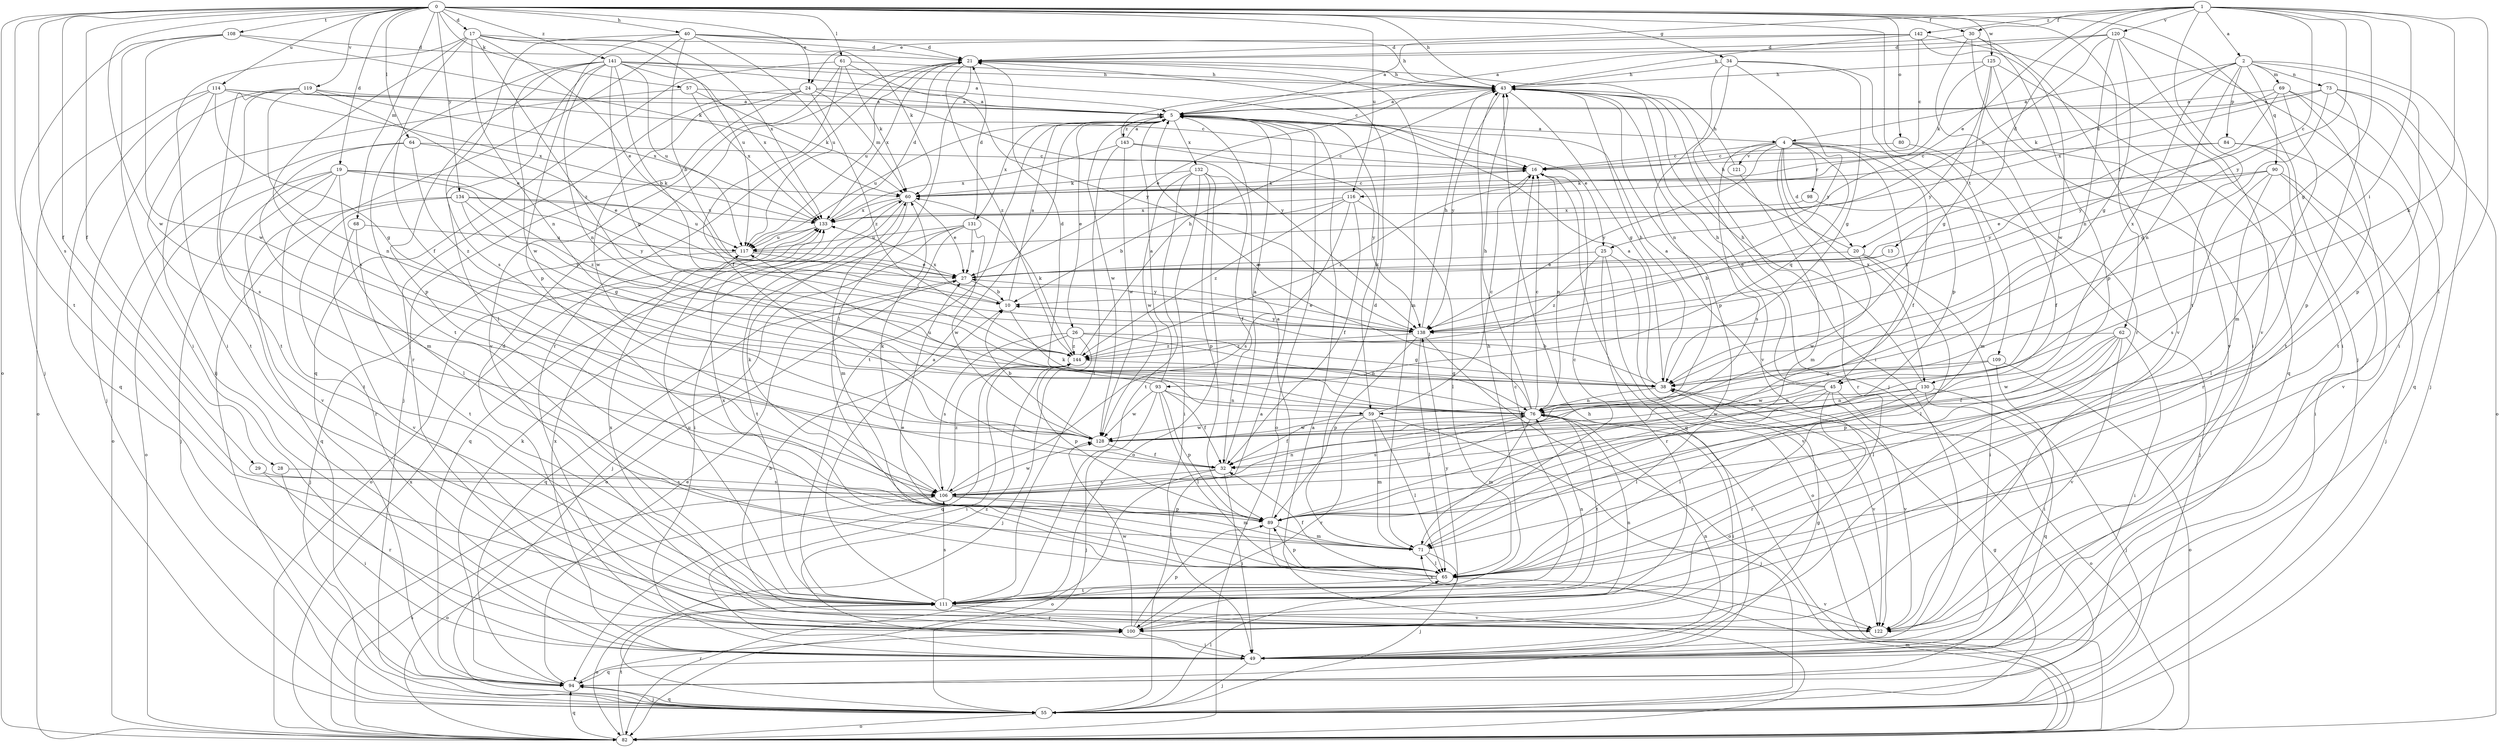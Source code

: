 strict digraph  {
0;
1;
2;
4;
5;
10;
13;
16;
17;
19;
20;
21;
24;
25;
26;
27;
28;
29;
30;
32;
34;
38;
40;
43;
45;
49;
55;
57;
59;
60;
61;
62;
64;
65;
68;
69;
71;
73;
76;
80;
82;
84;
89;
90;
93;
94;
98;
100;
106;
108;
109;
111;
114;
116;
117;
119;
120;
121;
122;
125;
128;
130;
131;
132;
133;
134;
138;
141;
142;
143;
144;
0 -> 17  [label=d];
0 -> 19  [label=d];
0 -> 24  [label=e];
0 -> 28  [label=f];
0 -> 29  [label=f];
0 -> 30  [label=f];
0 -> 34  [label=g];
0 -> 40  [label=h];
0 -> 43  [label=h];
0 -> 55  [label=j];
0 -> 57  [label=k];
0 -> 61  [label=l];
0 -> 62  [label=l];
0 -> 64  [label=l];
0 -> 68  [label=m];
0 -> 80  [label=o];
0 -> 82  [label=o];
0 -> 106  [label=s];
0 -> 108  [label=t];
0 -> 109  [label=t];
0 -> 111  [label=t];
0 -> 114  [label=u];
0 -> 116  [label=u];
0 -> 119  [label=v];
0 -> 125  [label=w];
0 -> 128  [label=w];
0 -> 134  [label=y];
0 -> 141  [label=z];
1 -> 2  [label=a];
1 -> 13  [label=c];
1 -> 20  [label=d];
1 -> 24  [label=e];
1 -> 25  [label=e];
1 -> 30  [label=f];
1 -> 38  [label=g];
1 -> 45  [label=i];
1 -> 59  [label=k];
1 -> 65  [label=l];
1 -> 111  [label=t];
1 -> 120  [label=v];
1 -> 138  [label=y];
1 -> 142  [label=z];
2 -> 4  [label=a];
2 -> 55  [label=j];
2 -> 69  [label=m];
2 -> 73  [label=n];
2 -> 76  [label=n];
2 -> 84  [label=p];
2 -> 89  [label=p];
2 -> 90  [label=q];
2 -> 116  [label=u];
2 -> 130  [label=x];
4 -> 16  [label=c];
4 -> 20  [label=d];
4 -> 32  [label=f];
4 -> 45  [label=i];
4 -> 71  [label=m];
4 -> 93  [label=q];
4 -> 98  [label=r];
4 -> 100  [label=r];
4 -> 106  [label=s];
4 -> 121  [label=v];
4 -> 130  [label=x];
4 -> 138  [label=y];
5 -> 4  [label=a];
5 -> 25  [label=e];
5 -> 26  [label=e];
5 -> 59  [label=k];
5 -> 82  [label=o];
5 -> 111  [label=t];
5 -> 117  [label=u];
5 -> 128  [label=w];
5 -> 131  [label=x];
5 -> 132  [label=x];
5 -> 143  [label=z];
10 -> 5  [label=a];
10 -> 59  [label=k];
10 -> 133  [label=x];
10 -> 138  [label=y];
13 -> 10  [label=b];
13 -> 27  [label=e];
16 -> 60  [label=k];
16 -> 76  [label=n];
16 -> 94  [label=q];
16 -> 144  [label=z];
17 -> 21  [label=d];
17 -> 27  [label=e];
17 -> 32  [label=f];
17 -> 49  [label=i];
17 -> 76  [label=n];
17 -> 106  [label=s];
17 -> 117  [label=u];
17 -> 133  [label=x];
17 -> 144  [label=z];
19 -> 55  [label=j];
19 -> 60  [label=k];
19 -> 65  [label=l];
19 -> 82  [label=o];
19 -> 111  [label=t];
19 -> 122  [label=v];
19 -> 138  [label=y];
19 -> 144  [label=z];
20 -> 27  [label=e];
20 -> 43  [label=h];
20 -> 49  [label=i];
20 -> 65  [label=l];
20 -> 128  [label=w];
21 -> 43  [label=h];
21 -> 55  [label=j];
21 -> 65  [label=l];
21 -> 71  [label=m];
21 -> 100  [label=r];
21 -> 117  [label=u];
21 -> 133  [label=x];
21 -> 144  [label=z];
24 -> 5  [label=a];
24 -> 55  [label=j];
24 -> 100  [label=r];
24 -> 128  [label=w];
24 -> 138  [label=y];
24 -> 144  [label=z];
24 -> 60  [label=m];
25 -> 27  [label=e];
25 -> 82  [label=o];
25 -> 100  [label=r];
25 -> 122  [label=v];
25 -> 144  [label=z];
26 -> 38  [label=g];
26 -> 55  [label=j];
26 -> 76  [label=n];
26 -> 94  [label=q];
26 -> 106  [label=s];
26 -> 144  [label=z];
27 -> 10  [label=b];
27 -> 94  [label=q];
28 -> 49  [label=i];
28 -> 106  [label=s];
29 -> 100  [label=r];
29 -> 106  [label=s];
30 -> 21  [label=d];
30 -> 49  [label=i];
30 -> 89  [label=p];
30 -> 100  [label=r];
30 -> 122  [label=v];
32 -> 5  [label=a];
32 -> 49  [label=i];
32 -> 82  [label=o];
32 -> 106  [label=s];
34 -> 38  [label=g];
34 -> 43  [label=h];
34 -> 49  [label=i];
34 -> 76  [label=n];
34 -> 89  [label=p];
34 -> 138  [label=y];
38 -> 5  [label=a];
38 -> 10  [label=b];
38 -> 43  [label=h];
38 -> 76  [label=n];
38 -> 122  [label=v];
40 -> 10  [label=b];
40 -> 21  [label=d];
40 -> 43  [label=h];
40 -> 55  [label=j];
40 -> 60  [label=k];
40 -> 89  [label=p];
40 -> 106  [label=s];
40 -> 117  [label=u];
43 -> 5  [label=a];
43 -> 27  [label=e];
43 -> 38  [label=g];
43 -> 89  [label=p];
43 -> 122  [label=v];
43 -> 138  [label=y];
45 -> 5  [label=a];
45 -> 43  [label=h];
45 -> 65  [label=l];
45 -> 76  [label=n];
45 -> 82  [label=o];
45 -> 100  [label=r];
45 -> 122  [label=v];
49 -> 38  [label=g];
49 -> 55  [label=j];
49 -> 76  [label=n];
49 -> 94  [label=q];
49 -> 133  [label=x];
49 -> 144  [label=z];
55 -> 5  [label=a];
55 -> 38  [label=g];
55 -> 65  [label=l];
55 -> 82  [label=o];
55 -> 94  [label=q];
57 -> 5  [label=a];
57 -> 49  [label=i];
57 -> 60  [label=k];
57 -> 133  [label=x];
59 -> 16  [label=c];
59 -> 32  [label=f];
59 -> 55  [label=j];
59 -> 65  [label=l];
59 -> 71  [label=m];
59 -> 100  [label=r];
59 -> 128  [label=w];
60 -> 16  [label=c];
60 -> 27  [label=e];
60 -> 49  [label=i];
60 -> 71  [label=m];
60 -> 94  [label=q];
60 -> 133  [label=x];
61 -> 32  [label=f];
61 -> 43  [label=h];
61 -> 60  [label=k];
61 -> 94  [label=q];
61 -> 122  [label=v];
61 -> 138  [label=y];
62 -> 32  [label=f];
62 -> 49  [label=i];
62 -> 65  [label=l];
62 -> 89  [label=p];
62 -> 122  [label=v];
62 -> 128  [label=w];
62 -> 144  [label=z];
64 -> 16  [label=c];
64 -> 27  [label=e];
64 -> 71  [label=m];
64 -> 82  [label=o];
64 -> 144  [label=z];
65 -> 27  [label=e];
65 -> 32  [label=f];
65 -> 89  [label=p];
65 -> 111  [label=t];
65 -> 122  [label=v];
65 -> 133  [label=x];
68 -> 111  [label=t];
68 -> 117  [label=u];
68 -> 122  [label=v];
69 -> 5  [label=a];
69 -> 60  [label=k];
69 -> 71  [label=m];
69 -> 94  [label=q];
69 -> 111  [label=t];
69 -> 138  [label=y];
71 -> 16  [label=c];
71 -> 21  [label=d];
71 -> 55  [label=j];
71 -> 65  [label=l];
73 -> 5  [label=a];
73 -> 38  [label=g];
73 -> 82  [label=o];
73 -> 89  [label=p];
73 -> 111  [label=t];
73 -> 133  [label=x];
76 -> 5  [label=a];
76 -> 16  [label=c];
76 -> 43  [label=h];
76 -> 49  [label=i];
76 -> 71  [label=m];
76 -> 106  [label=s];
76 -> 111  [label=t];
76 -> 117  [label=u];
76 -> 128  [label=w];
80 -> 16  [label=c];
80 -> 32  [label=f];
82 -> 5  [label=a];
82 -> 43  [label=h];
82 -> 71  [label=m];
82 -> 94  [label=q];
82 -> 106  [label=s];
82 -> 111  [label=t];
82 -> 133  [label=x];
84 -> 16  [label=c];
84 -> 100  [label=r];
84 -> 122  [label=v];
84 -> 138  [label=y];
89 -> 5  [label=a];
89 -> 60  [label=k];
89 -> 71  [label=m];
89 -> 122  [label=v];
90 -> 27  [label=e];
90 -> 49  [label=i];
90 -> 55  [label=j];
90 -> 60  [label=k];
90 -> 65  [label=l];
90 -> 106  [label=s];
93 -> 5  [label=a];
93 -> 21  [label=d];
93 -> 32  [label=f];
93 -> 55  [label=j];
93 -> 65  [label=l];
93 -> 76  [label=n];
93 -> 89  [label=p];
93 -> 128  [label=w];
94 -> 27  [label=e];
94 -> 55  [label=j];
94 -> 60  [label=k];
94 -> 100  [label=r];
98 -> 55  [label=j];
98 -> 133  [label=x];
100 -> 21  [label=d];
100 -> 49  [label=i];
100 -> 76  [label=n];
100 -> 89  [label=p];
100 -> 128  [label=w];
100 -> 133  [label=x];
106 -> 60  [label=k];
106 -> 71  [label=m];
106 -> 76  [label=n];
106 -> 82  [label=o];
106 -> 89  [label=p];
106 -> 128  [label=w];
106 -> 144  [label=z];
108 -> 21  [label=d];
108 -> 49  [label=i];
108 -> 55  [label=j];
108 -> 60  [label=k];
108 -> 128  [label=w];
109 -> 38  [label=g];
109 -> 49  [label=i];
109 -> 82  [label=o];
109 -> 128  [label=w];
111 -> 5  [label=a];
111 -> 16  [label=c];
111 -> 43  [label=h];
111 -> 76  [label=n];
111 -> 82  [label=o];
111 -> 100  [label=r];
111 -> 106  [label=s];
111 -> 117  [label=u];
111 -> 122  [label=v];
111 -> 138  [label=y];
114 -> 5  [label=a];
114 -> 16  [label=c];
114 -> 38  [label=g];
114 -> 82  [label=o];
114 -> 94  [label=q];
114 -> 111  [label=t];
114 -> 133  [label=x];
116 -> 10  [label=b];
116 -> 32  [label=f];
116 -> 65  [label=l];
116 -> 106  [label=s];
116 -> 133  [label=x];
116 -> 144  [label=z];
117 -> 27  [label=e];
117 -> 55  [label=j];
117 -> 138  [label=y];
119 -> 5  [label=a];
119 -> 27  [label=e];
119 -> 55  [label=j];
119 -> 76  [label=n];
119 -> 106  [label=s];
119 -> 111  [label=t];
119 -> 133  [label=x];
120 -> 5  [label=a];
120 -> 21  [label=d];
120 -> 38  [label=g];
120 -> 49  [label=i];
120 -> 76  [label=n];
120 -> 117  [label=u];
120 -> 122  [label=v];
121 -> 43  [label=h];
121 -> 71  [label=m];
122 -> 10  [label=b];
125 -> 38  [label=g];
125 -> 43  [label=h];
125 -> 60  [label=k];
125 -> 94  [label=q];
125 -> 122  [label=v];
125 -> 138  [label=y];
128 -> 10  [label=b];
128 -> 32  [label=f];
130 -> 43  [label=h];
130 -> 55  [label=j];
130 -> 65  [label=l];
130 -> 76  [label=n];
130 -> 94  [label=q];
130 -> 128  [label=w];
131 -> 21  [label=d];
131 -> 27  [label=e];
131 -> 55  [label=j];
131 -> 82  [label=o];
131 -> 111  [label=t];
131 -> 117  [label=u];
131 -> 128  [label=w];
132 -> 32  [label=f];
132 -> 49  [label=i];
132 -> 60  [label=k];
132 -> 82  [label=o];
132 -> 89  [label=p];
132 -> 111  [label=t];
132 -> 128  [label=w];
133 -> 21  [label=d];
133 -> 82  [label=o];
133 -> 117  [label=u];
134 -> 38  [label=g];
134 -> 94  [label=q];
134 -> 100  [label=r];
134 -> 117  [label=u];
134 -> 133  [label=x];
134 -> 138  [label=y];
138 -> 27  [label=e];
138 -> 43  [label=h];
138 -> 65  [label=l];
138 -> 82  [label=o];
138 -> 89  [label=p];
138 -> 144  [label=z];
141 -> 5  [label=a];
141 -> 10  [label=b];
141 -> 16  [label=c];
141 -> 38  [label=g];
141 -> 43  [label=h];
141 -> 65  [label=l];
141 -> 76  [label=n];
141 -> 89  [label=p];
141 -> 111  [label=t];
141 -> 117  [label=u];
141 -> 128  [label=w];
141 -> 133  [label=x];
142 -> 5  [label=a];
142 -> 16  [label=c];
142 -> 21  [label=d];
142 -> 43  [label=h];
142 -> 49  [label=i];
142 -> 128  [label=w];
143 -> 5  [label=a];
143 -> 16  [label=c];
143 -> 43  [label=h];
143 -> 111  [label=t];
143 -> 128  [label=w];
143 -> 133  [label=x];
143 -> 138  [label=y];
144 -> 38  [label=g];
144 -> 43  [label=h];
144 -> 49  [label=i];
144 -> 60  [label=k];
144 -> 89  [label=p];
}
